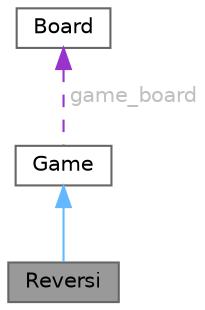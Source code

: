 digraph "Reversi"
{
 // LATEX_PDF_SIZE
  bgcolor="transparent";
  edge [fontname=Helvetica,fontsize=10,labelfontname=Helvetica,labelfontsize=10];
  node [fontname=Helvetica,fontsize=10,shape=box,height=0.2,width=0.4];
  Node1 [id="Node000001",label="Reversi",height=0.2,width=0.4,color="gray40", fillcolor="grey60", style="filled", fontcolor="black",tooltip="Gerencia as regras e funcionalidades do jogo Reversi."];
  Node2 -> Node1 [id="edge1_Node000001_Node000002",dir="back",color="steelblue1",style="solid",tooltip=" "];
  Node2 [id="Node000002",label="Game",height=0.2,width=0.4,color="gray40", fillcolor="white", style="filled",URL="$classGame.html",tooltip="Classe base para jogos com tabuleiro."];
  Node3 -> Node2 [id="edge2_Node000002_Node000003",dir="back",color="darkorchid3",style="dashed",tooltip=" ",label=" game_board",fontcolor="grey" ];
  Node3 [id="Node000003",label="Board",height=0.2,width=0.4,color="gray40", fillcolor="white", style="filled",URL="$classBoard.html",tooltip="Gerencia o tabuleiro do jogo."];
}
